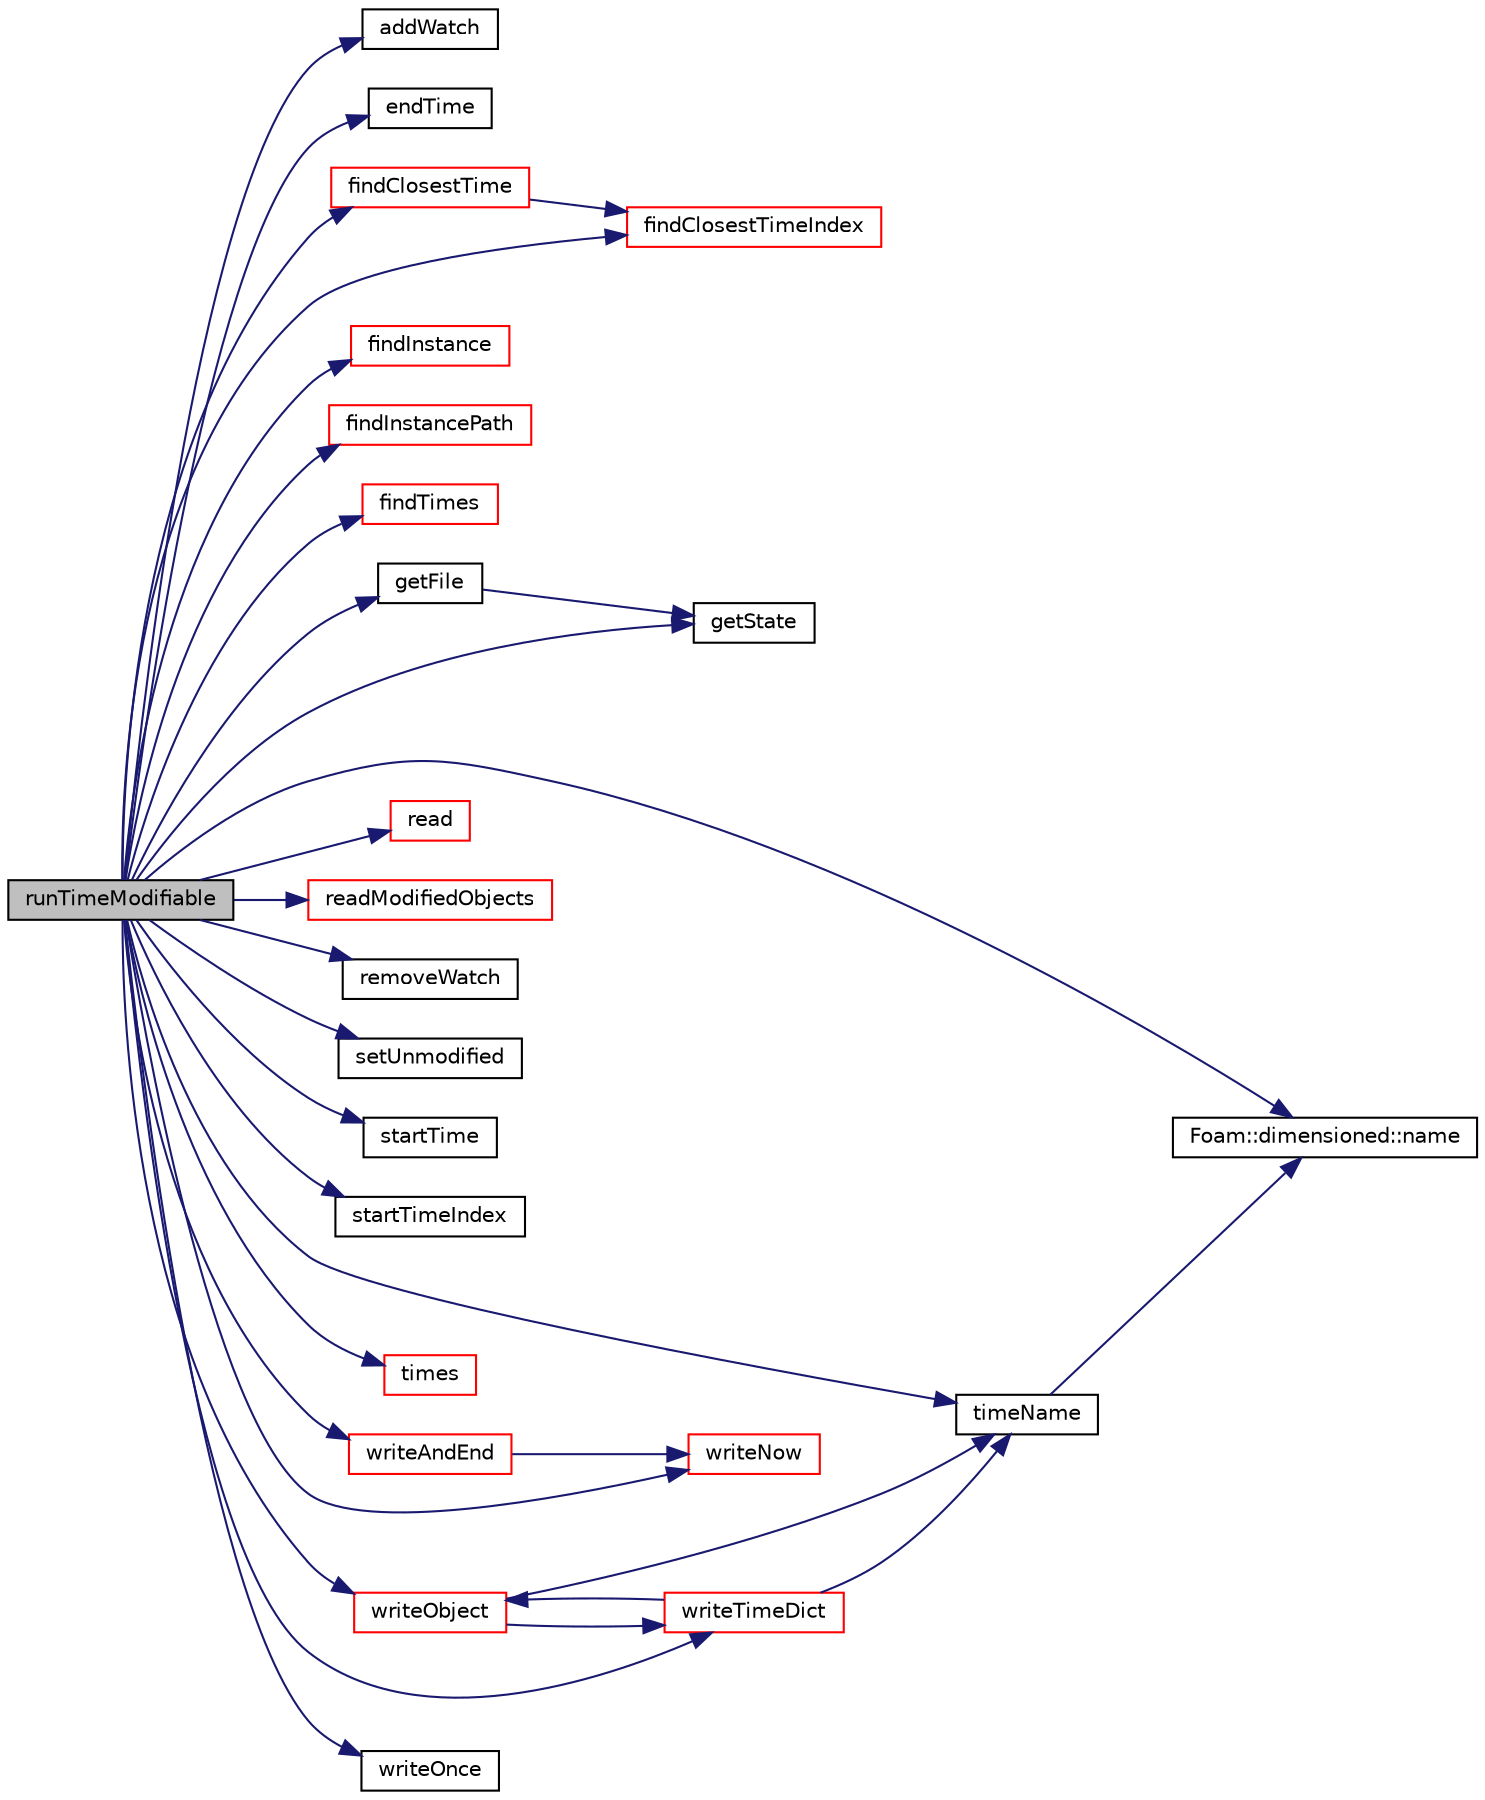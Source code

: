 digraph "runTimeModifiable"
{
  bgcolor="transparent";
  edge [fontname="Helvetica",fontsize="10",labelfontname="Helvetica",labelfontsize="10"];
  node [fontname="Helvetica",fontsize="10",shape=record];
  rankdir="LR";
  Node1 [label="runTimeModifiable",height=0.2,width=0.4,color="black", fillcolor="grey75", style="filled", fontcolor="black"];
  Node1 -> Node2 [color="midnightblue",fontsize="10",style="solid",fontname="Helvetica"];
  Node2 [label="addWatch",height=0.2,width=0.4,color="black",URL="$a02697.html#ab4413cdb4b52b0ca16d600d0da09cbd9",tooltip="Add watching of a file. Returns handle. "];
  Node1 -> Node3 [color="midnightblue",fontsize="10",style="solid",fontname="Helvetica"];
  Node3 [label="endTime",height=0.2,width=0.4,color="black",URL="$a02697.html#af9c3569c5d1312b541be4d47f197f0d5",tooltip="Return end time. "];
  Node1 -> Node4 [color="midnightblue",fontsize="10",style="solid",fontname="Helvetica"];
  Node4 [label="findClosestTime",height=0.2,width=0.4,color="red",URL="$a02697.html#a8117e8a0df2a9d411e13435e1676acf7",tooltip="Search the case for the time closest to the given time. "];
  Node4 -> Node5 [color="midnightblue",fontsize="10",style="solid",fontname="Helvetica"];
  Node5 [label="findClosestTimeIndex",height=0.2,width=0.4,color="red",URL="$a02697.html#af59af812b304471a8f5b75eda1a1317c",tooltip="Search instantList for the time index closest to the given time. "];
  Node1 -> Node5 [color="midnightblue",fontsize="10",style="solid",fontname="Helvetica"];
  Node1 -> Node6 [color="midnightblue",fontsize="10",style="solid",fontname="Helvetica"];
  Node6 [label="findInstance",height=0.2,width=0.4,color="red",URL="$a02697.html#af4cda0e90561a5927c53e5cdb088c419",tooltip="Return the location of \"dir\" containing the file \"name\". "];
  Node1 -> Node7 [color="midnightblue",fontsize="10",style="solid",fontname="Helvetica"];
  Node7 [label="findInstancePath",height=0.2,width=0.4,color="red",URL="$a02697.html#ae3ea322744b500f4df4960a1bab16848",tooltip="Search the case for the time directory path. "];
  Node1 -> Node8 [color="midnightblue",fontsize="10",style="solid",fontname="Helvetica"];
  Node8 [label="findTimes",height=0.2,width=0.4,color="red",URL="$a02697.html#a358594437beb51631684afba39f445da",tooltip="Search a given directory for valid time directories. "];
  Node1 -> Node9 [color="midnightblue",fontsize="10",style="solid",fontname="Helvetica"];
  Node9 [label="getFile",height=0.2,width=0.4,color="black",URL="$a02697.html#a71f9bb188dd6d1551776d0003e59492c",tooltip="Get name of file being watched (using handle) "];
  Node9 -> Node10 [color="midnightblue",fontsize="10",style="solid",fontname="Helvetica"];
  Node10 [label="getState",height=0.2,width=0.4,color="black",URL="$a02697.html#aeebb3d4a6985ba8608b3dc6da54134aa",tooltip="Get current state of file (using handle) "];
  Node1 -> Node10 [color="midnightblue",fontsize="10",style="solid",fontname="Helvetica"];
  Node1 -> Node11 [color="midnightblue",fontsize="10",style="solid",fontname="Helvetica"];
  Node11 [label="Foam::dimensioned::name",height=0.2,width=0.4,color="black",URL="$a00538.html#a6d60057c26042eaf7fa1b3b6fb07b582",tooltip="Return const reference to name. "];
  Node1 -> Node12 [color="midnightblue",fontsize="10",style="solid",fontname="Helvetica"];
  Node12 [label="read",height=0.2,width=0.4,color="red",URL="$a02697.html#af816873151ddb0126e98bb2f914d8ed5",tooltip="Read control dictionary, update controls and time. "];
  Node1 -> Node13 [color="midnightblue",fontsize="10",style="solid",fontname="Helvetica"];
  Node13 [label="readModifiedObjects",height=0.2,width=0.4,color="red",URL="$a02697.html#ad42b9316f3704237d26cd99245d49d61",tooltip="Read the objects that have been modified. "];
  Node1 -> Node14 [color="midnightblue",fontsize="10",style="solid",fontname="Helvetica"];
  Node14 [label="removeWatch",height=0.2,width=0.4,color="black",URL="$a02697.html#af4d912696a1dafe5d21df1b299cfd0b4",tooltip="Remove watch on a file (using handle) "];
  Node1 -> Node15 [color="midnightblue",fontsize="10",style="solid",fontname="Helvetica"];
  Node15 [label="setUnmodified",height=0.2,width=0.4,color="black",URL="$a02697.html#a2ced96d3ef96197193ce0af902f7ddd8",tooltip="Set current state of file (using handle) to unmodified. "];
  Node1 -> Node16 [color="midnightblue",fontsize="10",style="solid",fontname="Helvetica"];
  Node16 [label="startTime",height=0.2,width=0.4,color="black",URL="$a02697.html#a7728384b84c86114a79982ddee02b72a",tooltip="Return start time. "];
  Node1 -> Node17 [color="midnightblue",fontsize="10",style="solid",fontname="Helvetica"];
  Node17 [label="startTimeIndex",height=0.2,width=0.4,color="black",URL="$a02697.html#ae7dc404cd259ddcdee8bb6d046076dbc",tooltip="Return start time index. "];
  Node1 -> Node18 [color="midnightblue",fontsize="10",style="solid",fontname="Helvetica"];
  Node18 [label="timeName",height=0.2,width=0.4,color="black",URL="$a02697.html#a925aaa1856045f34583ad18c62cc13db",tooltip="Return current time name. "];
  Node18 -> Node11 [color="midnightblue",fontsize="10",style="solid",fontname="Helvetica"];
  Node1 -> Node19 [color="midnightblue",fontsize="10",style="solid",fontname="Helvetica"];
  Node19 [label="times",height=0.2,width=0.4,color="red",URL="$a02697.html#aed2dbd182af7815b80c9d0e197a04a78",tooltip="Search the case for valid time directories. "];
  Node1 -> Node20 [color="midnightblue",fontsize="10",style="solid",fontname="Helvetica"];
  Node20 [label="writeAndEnd",height=0.2,width=0.4,color="red",URL="$a02697.html#a17ef6f7300e1cea72c104e58aa762c62",tooltip="Write the objects now (not at end of iteration) and end the run. "];
  Node20 -> Node21 [color="midnightblue",fontsize="10",style="solid",fontname="Helvetica"];
  Node21 [label="writeNow",height=0.2,width=0.4,color="red",URL="$a02697.html#a2a74d99f32295800848e7bb1685a8389",tooltip="Write the objects now (not at end of iteration) and continue. "];
  Node1 -> Node21 [color="midnightblue",fontsize="10",style="solid",fontname="Helvetica"];
  Node1 -> Node22 [color="midnightblue",fontsize="10",style="solid",fontname="Helvetica"];
  Node22 [label="writeObject",height=0.2,width=0.4,color="red",URL="$a02697.html#a25cce2a2cb8ccf489894549d23b116c8",tooltip="Write using given format, version and compression. "];
  Node22 -> Node23 [color="midnightblue",fontsize="10",style="solid",fontname="Helvetica"];
  Node23 [label="writeTimeDict",height=0.2,width=0.4,color="red",URL="$a02697.html#a6037005008f442df3603c0bcc0c7d44c",tooltip="Write time dictionary to the <time>/uniform directory. "];
  Node23 -> Node18 [color="midnightblue",fontsize="10",style="solid",fontname="Helvetica"];
  Node23 -> Node22 [color="midnightblue",fontsize="10",style="solid",fontname="Helvetica"];
  Node22 -> Node18 [color="midnightblue",fontsize="10",style="solid",fontname="Helvetica"];
  Node1 -> Node24 [color="midnightblue",fontsize="10",style="solid",fontname="Helvetica"];
  Node24 [label="writeOnce",height=0.2,width=0.4,color="black",URL="$a02697.html#a4ca6f8981d93cb2870e399e9b0552dc2",tooltip="Write the objects once (one shot) and continue the run. "];
  Node1 -> Node23 [color="midnightblue",fontsize="10",style="solid",fontname="Helvetica"];
}
